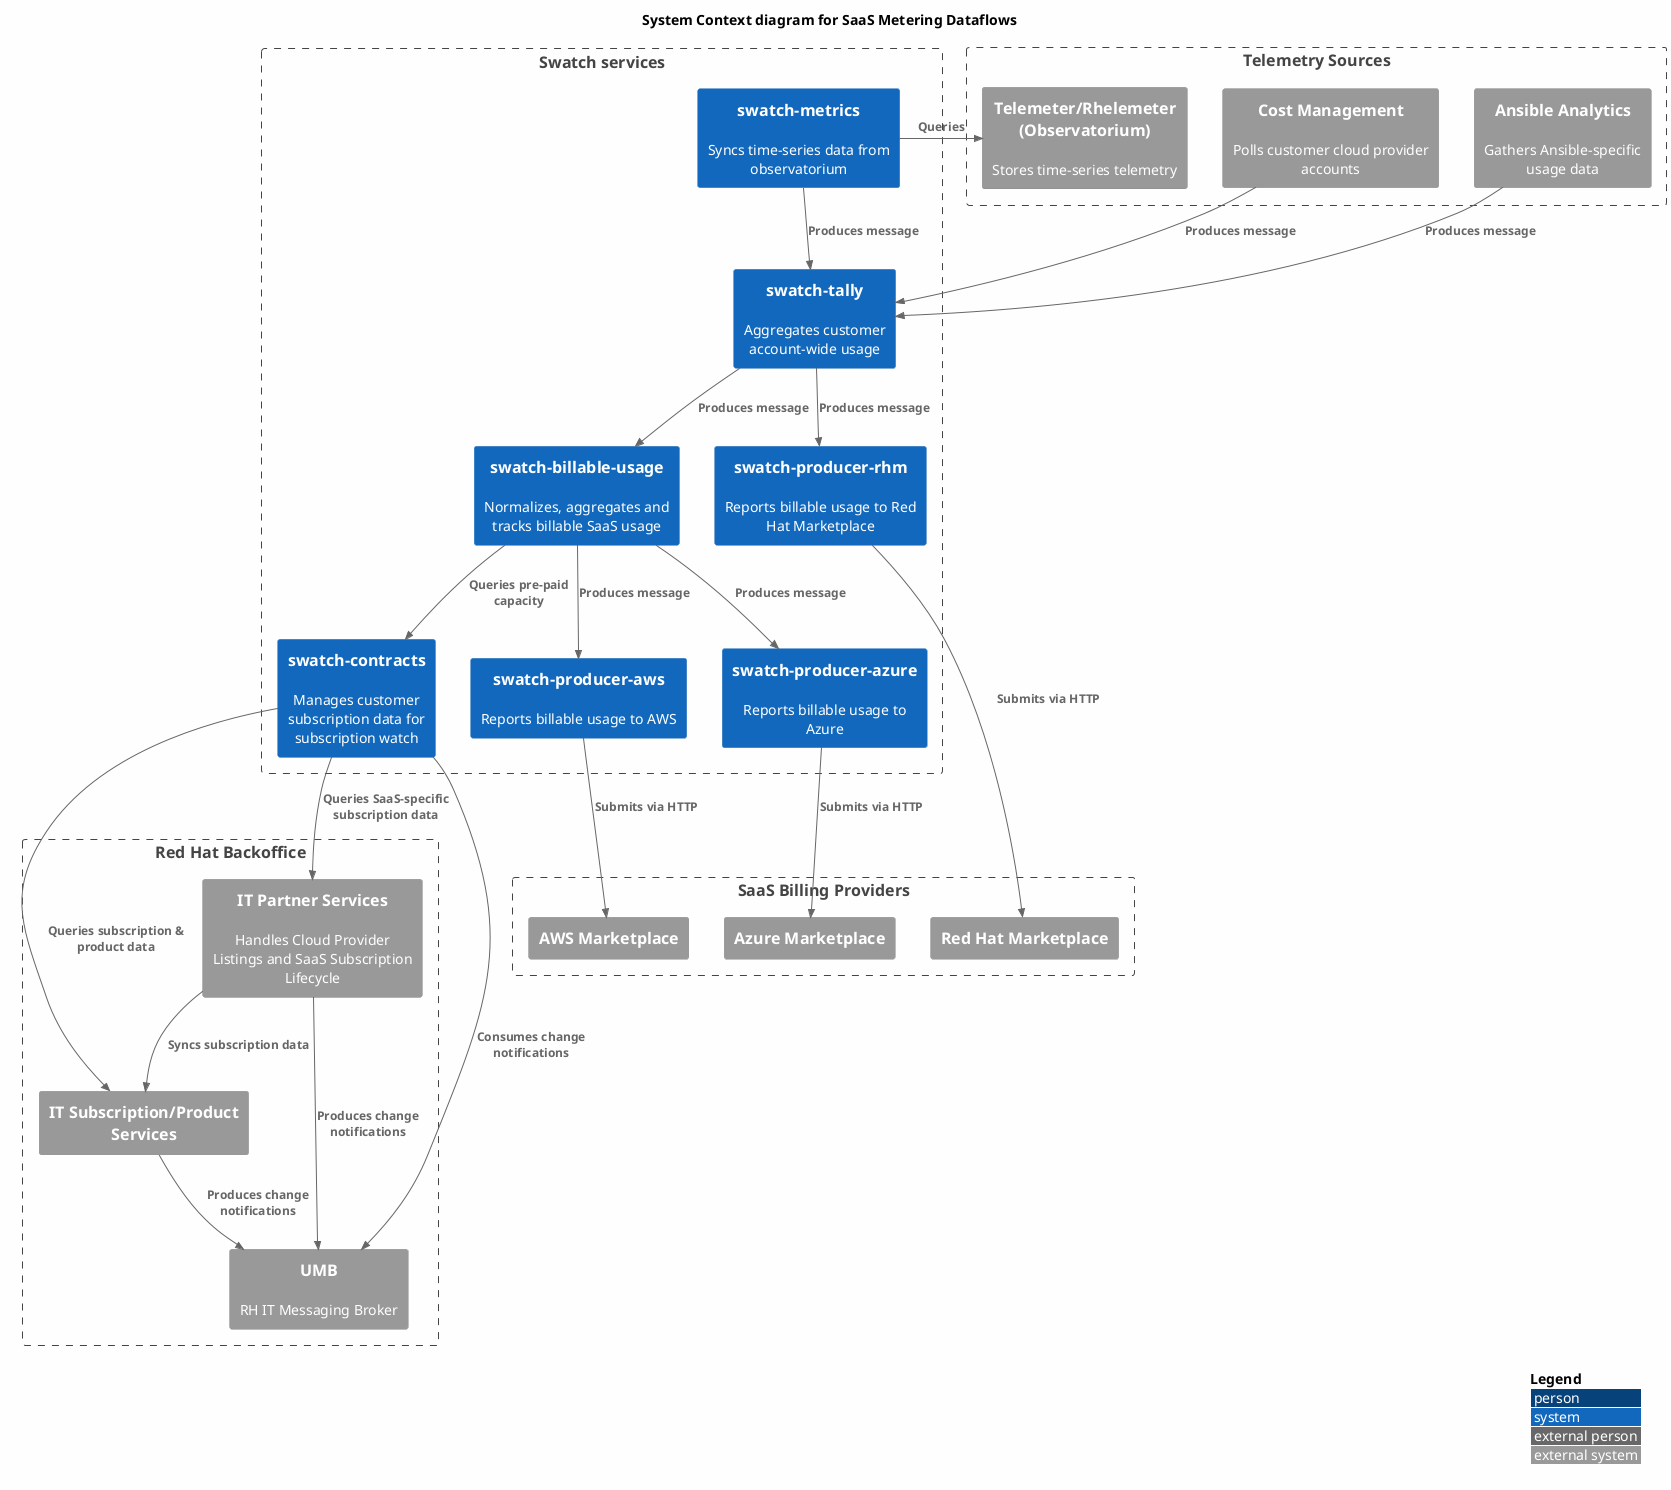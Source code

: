 @startuml
!include <C4/C4_Context>

' see https://forum.plantuml.net/8356/white-backgrounds-are-rendered-transparent-in-svg
skinparam backgroundColor #FEFEFE

LAYOUT_WITH_LEGEND()
'LAYOUT_LEFT_RIGHT()

title System Context diagram for SaaS Metering Dataflows

Boundary(backoffice, "Red Hat Backoffice") {
  System_Ext(subprod, "IT Subscription/Product Services")
  System_Ext(umb, "UMB", "RH IT Messaging Broker")
  System_Ext(partnergw, "IT Partner Services", "Handles Cloud Provider Listings and SaaS Subscription Lifecycle")
}

Boundary(telemetry, "Telemetry Sources") {
  System_Ext(observatorium, "Telemeter/Rhelemeter (Observatorium)", "Stores time-series telemetry")
  System_Ext(cost, "Cost Management", "Polls customer cloud provider accounts")
  System_Ext(ansible, "Ansible Analytics", "Gathers Ansible-specific usage data")
}
Boundary(swatch, "Swatch services") {
  System(contracts, "swatch-contracts", "Manages customer subscription data for subscription watch")
  System(metrics, "swatch-metrics", "Syncs time-series data from observatorium")
  System(tally, "swatch-tally", "Aggregates customer account-wide usage")
  System(billable_usage, "swatch-billable-usage", "Normalizes, aggregates and tracks billable SaaS usage")
  System(producer_aws, "swatch-producer-aws", "Reports billable usage to AWS")
  System(producer_azure, "swatch-producer-azure", "Reports billable usage to Azure")
  System(producer_rhm, "swatch-producer-rhm", "Reports billable usage to Red Hat Marketplace")
}

Boundary(cloud_providers, "SaaS Billing Providers") {
  System_Ext(aws, "AWS Marketplace")
  System_Ext(azure, "Azure Marketplace")
  System_Ext(rhm, "Red Hat Marketplace")
}

Rel(metrics, observatorium, "Queries")
Rel(metrics, tally, "Produces message")
Rel(cost, tally, "Produces message")
Rel(ansible, tally, "Produces message")
Rel(partnergw, subprod, "Syncs subscription data")
Rel(partnergw, umb, "Produces change notifications")
Rel(subprod, umb, "Produces change notifications")
Rel(contracts, umb, "Consumes change notifications")
Rel(contracts, subprod, "Queries subscription & product data")
Rel(contracts, partnergw, "Queries SaaS-specific subscription data")
Rel(tally, billable_usage, "Produces message")
Rel(billable_usage, producer_aws, "Produces message")
Rel(billable_usage, producer_azure, "Produces message")
Rel(billable_usage, contracts, "Queries pre-paid capacity")
Rel(tally, producer_rhm, "Produces message")
Rel(producer_aws, aws, "Submits via HTTP")
Rel(producer_azure, azure, "Submits via HTTP")
Rel(producer_rhm, rhm, "Submits via HTTP")

@enduml
